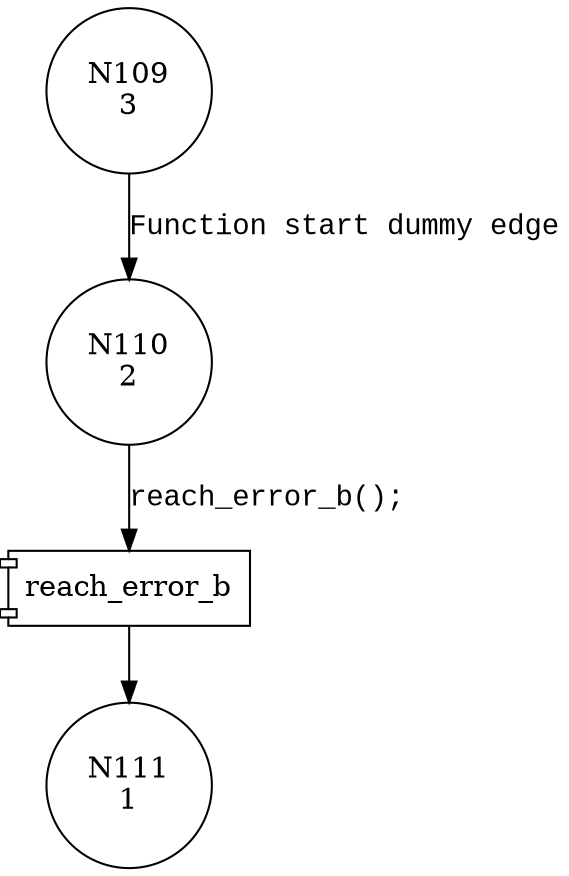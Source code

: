 digraph reach_error_23 {
110 [shape="circle" label="N110\n2"]
111 [shape="circle" label="N111\n1"]
109 [shape="circle" label="N109\n3"]
100196 [shape="component" label="reach_error_b"]
110 -> 100196 [label="reach_error_b();" fontname="Courier New"]
100196 -> 111 [label="" fontname="Courier New"]
109 -> 110 [label="Function start dummy edge" fontname="Courier New"]
}